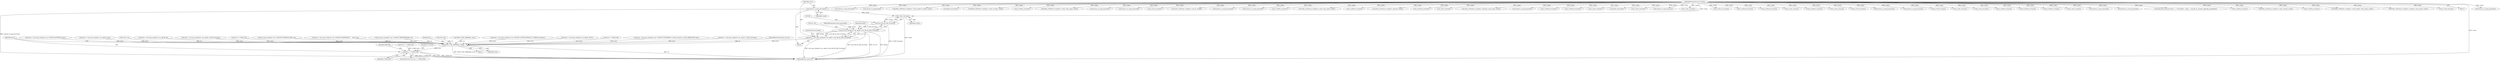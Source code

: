 digraph "0_php_124fb22a13fafa3648e4e15b4f207c7096d8155e@pointer" {
"1001673" [label="(Call,convert_to_long_ex(zvalue))"];
"1000120" [label="(MethodParameterIn,zval *zvalue)"];
"1001684" [label="(Call,Z_LVAL_P(zvalue))"];
"1001682" [label="(Call,(curl_off_t)Z_LVAL_P(zvalue))"];
"1001677" [label="(Call,curl_easy_setopt(ch->cp, option, (curl_off_t)Z_LVAL_P(zvalue)))"];
"1001675" [label="(Call,error = curl_easy_setopt(ch->cp, option, (curl_off_t)Z_LVAL_P(zvalue)))"];
"1001913" [label="(Call,SAVE_CURL_ERROR(ch, error))"];
"1001917" [label="(Call,error != CURLE_OK)"];
"1001748" [label="(Call,convert_to_string_ex(zvalue))"];
"1001468" [label="(Call,curl_easy_setopt(ch->cp, CURLOPT_PROGRESSDATA, ch))"];
"1001918" [label="(Identifier,error)"];
"1000270" [label="(Call,convert_to_long_ex(zvalue))"];
"1000130" [label="(Call,convert_to_long(zvalue))"];
"1000659" [label="(Call,ZVAL_COPY(&ch->handlers->write_header->stream, zvalue))"];
"1000868" [label="(Call,HASH_OF(zvalue))"];
"1001914" [label="(Identifier,ch)"];
"1000543" [label="(Call,ZVAL_COPY(&ch->handlers->write->stream, zvalue))"];
"1001789" [label="(Call,(void *)ch)"];
"1000378" [label="(Call,Z_STRVAL_P(zvalue))"];
"1001651" [label="(Call,ZVAL_COPY(&ch->handlers->write->func_name, zvalue))"];
"1001681" [label="(Identifier,option)"];
"1001917" [label="(Call,error != CURLE_OK)"];
"1001688" [label="(Call,convert_to_long_ex(zvalue))"];
"1001919" [label="(Identifier,CURLE_OK)"];
"1001674" [label="(Identifier,zvalue)"];
"1001440" [label="(Call,convert_to_string_ex(zvalue))"];
"1000999" [label="(Call,Z_LVAL_P(zvalue))"];
"1000824" [label="(Call,ZVAL_COPY(&ch->handlers->std_err, zvalue))"];
"1000361" [label="(Call,convert_to_string_ex(zvalue))"];
"1000316" [label="(Call,convert_to_string_ex(zvalue))"];
"1000367" [label="(Call,Z_STRVAL_P(zvalue))"];
"1001397" [label="(Call,SAVE_CURL_ERROR(ch, error))"];
"1001573" [label="(Call,ZVAL_COPY(&ch->handlers->read->func_name, zvalue))"];
"1000121" [label="(Block,)"];
"1001764" [label="(Call,Z_STRVAL_P(zvalue))"];
"1001913" [label="(Call,SAVE_CURL_ERROR(ch, error))"];
"1001401" [label="(Call,error != CURLE_OK)"];
"1001678" [label="(Call,ch->cp)"];
"1001710" [label="(Call,ZVAL_COPY(&ch->handlers->passwd, zvalue))"];
"1001685" [label="(Identifier,zvalue)"];
"1001926" [label="(Identifier,SUCCESS)"];
"1000356" [label="(Call,Z_STRLEN_P(zvalue))"];
"1001677" [label="(Call,curl_easy_setopt(ch->cp, option, (curl_off_t)Z_LVAL_P(zvalue)))"];
"1000758" [label="(Call,Z_RES_P(zvalue))"];
"1001893" [label="(Call,ZVAL_COPY(&ch->handlers->fnmatch->func_name, zvalue))"];
"1001451" [label="(Call,error = curl_easy_setopt(ch->cp, CURLOPT_COPYPOSTFIELDS, Z_STRVAL_P(zvalue)))"];
"1001594" [label="(Call,convert_to_long_ex(zvalue))"];
"1001766" [label="(Call,Z_STRLEN_P(zvalue))"];
"1000338" [label="(Call,error = curl_easy_setopt(ch->cp, option, NULL))"];
"1001449" [label="(Call,Z_STRLEN_P(zvalue))"];
"1001597" [label="(Call,Z_LVAL_P(zvalue))"];
"1001078" [label="(Call,HASH_OF(zvalue))"];
"1001774" [label="(Call,Z_LVAL_P(zvalue))"];
"1001682" [label="(Call,(curl_off_t)Z_LVAL_P(zvalue))"];
"1000440" [label="(Call,error = CURLE_OK)"];
"1001690" [label="(Call,error = curl_easy_setopt(ch->cp, CURLOPT_POSTREDIR, Z_LVAL_P(zvalue) & CURL_REDIR_POST_ALL))"];
"1000992" [label="(Call,error = curl_easy_setopt(ch->cp, option, Z_LVAL_P(zvalue)))"];
"1000230" [label="(Call,convert_to_long_ex(zvalue))"];
"1000277" [label="(Call,Z_LVAL_P(zvalue))"];
"1000335" [label="(Call,Z_ISNULL_P(zvalue))"];
"1000380" [label="(Call,Z_STRLEN_P(zvalue))"];
"1001915" [label="(Identifier,error)"];
"1000324" [label="(Call,Z_STRLEN_P(zvalue))"];
"1001684" [label="(Call,Z_LVAL_P(zvalue))"];
"1000266" [label="(Call,Z_LVAL_P(zvalue))"];
"1000118" [label="(MethodParameterIn,php_curl *ch)"];
"1001922" [label="(Identifier,FAILURE)"];
"1000369" [label="(Call,Z_STRLEN_P(zvalue))"];
"1000249" [label="(Call,Z_LVAL_P(zvalue))"];
"1000119" [label="(MethodParameterIn,zend_long option)"];
"1000120" [label="(MethodParameterIn,zval *zvalue)"];
"1000398" [label="(Call,Z_TYPE_P(zvalue))"];
"1000348" [label="(Call,convert_to_string_ex(zvalue))"];
"1001686" [label="(ControlStructure,break;)"];
"1001430" [label="(Call,error = curl_easy_setopt(ch->cp, CURLOPT_HTTPPOST, first))"];
"1000958" [label="(Call,error = curl_easy_setopt(ch->cp, option, slist))"];
"1001770" [label="(Call,convert_to_long_ex(zvalue))"];
"1000128" [label="(Block,)"];
"1001056" [label="(Call,Z_TYPE_P(zvalue))"];
"1001698" [label="(Call,Z_LVAL_P(zvalue))"];
"1000982" [label="(Call,Z_LVAL_P(zvalue))"];
"1001916" [label="(ControlStructure,if (error != CURLE_OK))"];
"1000322" [label="(Call,Z_STRVAL_P(zvalue))"];
"1001752" [label="(Call,Z_STRLEN_P(zvalue))"];
"1000354" [label="(Call,Z_STRVAL_P(zvalue))"];
"1001676" [label="(Identifier,error)"];
"1000134" [label="(Call,Z_LVAL_P(zvalue))"];
"1001733" [label="(Call,(void *) ch)"];
"1000970" [label="(Call,convert_to_long_ex(zvalue))"];
"1001675" [label="(Call,error = curl_easy_setopt(ch->cp, option, (curl_off_t)Z_LVAL_P(zvalue)))"];
"1000373" [label="(Call,convert_to_string_ex(zvalue))"];
"1000841" [label="(Call,error = curl_easy_setopt(ch->cp, option, fp))"];
"1000259" [label="(Call,error = curl_easy_setopt(ch->cp, option, Z_LVAL_P(zvalue)))"];
"1000404" [label="(Call,zend_fetch_resource(zvalue, -1, \"File-Handle\", &type, 1, php_file_le_stream(), php_file_le_pstream()))"];
"1001458" [label="(Call,Z_STRVAL_P(zvalue))"];
"1000760" [label="(Call,ZVAL_COPY(&ch->handlers->read->stream, zvalue))"];
"1001927" [label="(MethodReturn,static int)"];
"1001755" [label="(Call,Z_STRVAL_P(zvalue))"];
"1001032" [label="(Call,ZVAL_COPY(&ch->handlers->write_header->func_name, zvalue))"];
"1001523" [label="(Call,ZVAL_COPY(&ch->handlers->progress->func_name, zvalue))"];
"1000123" [label="(Call,error = CURLE_OK)"];
"1001838" [label="(Call,curl_easy_setopt(ch->cp, CURLOPT_FNMATCH_DATA, ch))"];
"1001060" [label="(Call,Z_TYPE_P(zvalue))"];
"1001726" [label="(Call,error = curl_easy_setopt(ch->cp, CURLOPT_PASSWDDATA,     (void *) ch))"];
"1001673" [label="(Call,convert_to_long_ex(zvalue))"];
"1001673" -> "1000128"  [label="AST: "];
"1001673" -> "1001674"  [label="CFG: "];
"1001674" -> "1001673"  [label="AST: "];
"1001676" -> "1001673"  [label="CFG: "];
"1001673" -> "1001927"  [label="DDG: convert_to_long_ex(zvalue)"];
"1000120" -> "1001673"  [label="DDG: zvalue"];
"1001673" -> "1001684"  [label="DDG: zvalue"];
"1000120" -> "1000117"  [label="AST: "];
"1000120" -> "1001927"  [label="DDG: zvalue"];
"1000120" -> "1000130"  [label="DDG: zvalue"];
"1000120" -> "1000134"  [label="DDG: zvalue"];
"1000120" -> "1000230"  [label="DDG: zvalue"];
"1000120" -> "1000249"  [label="DDG: zvalue"];
"1000120" -> "1000266"  [label="DDG: zvalue"];
"1000120" -> "1000270"  [label="DDG: zvalue"];
"1000120" -> "1000277"  [label="DDG: zvalue"];
"1000120" -> "1000316"  [label="DDG: zvalue"];
"1000120" -> "1000322"  [label="DDG: zvalue"];
"1000120" -> "1000324"  [label="DDG: zvalue"];
"1000120" -> "1000335"  [label="DDG: zvalue"];
"1000120" -> "1000348"  [label="DDG: zvalue"];
"1000120" -> "1000354"  [label="DDG: zvalue"];
"1000120" -> "1000356"  [label="DDG: zvalue"];
"1000120" -> "1000361"  [label="DDG: zvalue"];
"1000120" -> "1000367"  [label="DDG: zvalue"];
"1000120" -> "1000369"  [label="DDG: zvalue"];
"1000120" -> "1000373"  [label="DDG: zvalue"];
"1000120" -> "1000378"  [label="DDG: zvalue"];
"1000120" -> "1000380"  [label="DDG: zvalue"];
"1000120" -> "1000398"  [label="DDG: zvalue"];
"1000120" -> "1000404"  [label="DDG: zvalue"];
"1000120" -> "1000543"  [label="DDG: zvalue"];
"1000120" -> "1000659"  [label="DDG: zvalue"];
"1000120" -> "1000758"  [label="DDG: zvalue"];
"1000120" -> "1000760"  [label="DDG: zvalue"];
"1000120" -> "1000824"  [label="DDG: zvalue"];
"1000120" -> "1000868"  [label="DDG: zvalue"];
"1000120" -> "1000970"  [label="DDG: zvalue"];
"1000120" -> "1000982"  [label="DDG: zvalue"];
"1000120" -> "1000999"  [label="DDG: zvalue"];
"1000120" -> "1001032"  [label="DDG: zvalue"];
"1000120" -> "1001056"  [label="DDG: zvalue"];
"1000120" -> "1001060"  [label="DDG: zvalue"];
"1000120" -> "1001078"  [label="DDG: zvalue"];
"1000120" -> "1001440"  [label="DDG: zvalue"];
"1000120" -> "1001449"  [label="DDG: zvalue"];
"1000120" -> "1001458"  [label="DDG: zvalue"];
"1000120" -> "1001523"  [label="DDG: zvalue"];
"1000120" -> "1001573"  [label="DDG: zvalue"];
"1000120" -> "1001594"  [label="DDG: zvalue"];
"1000120" -> "1001597"  [label="DDG: zvalue"];
"1000120" -> "1001651"  [label="DDG: zvalue"];
"1000120" -> "1001684"  [label="DDG: zvalue"];
"1000120" -> "1001688"  [label="DDG: zvalue"];
"1000120" -> "1001698"  [label="DDG: zvalue"];
"1000120" -> "1001710"  [label="DDG: zvalue"];
"1000120" -> "1001748"  [label="DDG: zvalue"];
"1000120" -> "1001752"  [label="DDG: zvalue"];
"1000120" -> "1001755"  [label="DDG: zvalue"];
"1000120" -> "1001764"  [label="DDG: zvalue"];
"1000120" -> "1001766"  [label="DDG: zvalue"];
"1000120" -> "1001770"  [label="DDG: zvalue"];
"1000120" -> "1001774"  [label="DDG: zvalue"];
"1000120" -> "1001893"  [label="DDG: zvalue"];
"1001684" -> "1001682"  [label="AST: "];
"1001684" -> "1001685"  [label="CFG: "];
"1001685" -> "1001684"  [label="AST: "];
"1001682" -> "1001684"  [label="CFG: "];
"1001684" -> "1001927"  [label="DDG: zvalue"];
"1001684" -> "1001682"  [label="DDG: zvalue"];
"1001682" -> "1001677"  [label="AST: "];
"1001683" -> "1001682"  [label="AST: "];
"1001677" -> "1001682"  [label="CFG: "];
"1001682" -> "1001927"  [label="DDG: Z_LVAL_P(zvalue)"];
"1001682" -> "1001677"  [label="DDG: Z_LVAL_P(zvalue)"];
"1001677" -> "1001675"  [label="AST: "];
"1001678" -> "1001677"  [label="AST: "];
"1001681" -> "1001677"  [label="AST: "];
"1001675" -> "1001677"  [label="CFG: "];
"1001677" -> "1001927"  [label="DDG: (curl_off_t)Z_LVAL_P(zvalue)"];
"1001677" -> "1001927"  [label="DDG: ch->cp"];
"1001677" -> "1001927"  [label="DDG: option"];
"1001677" -> "1001675"  [label="DDG: ch->cp"];
"1001677" -> "1001675"  [label="DDG: option"];
"1001677" -> "1001675"  [label="DDG: (curl_off_t)Z_LVAL_P(zvalue)"];
"1000119" -> "1001677"  [label="DDG: option"];
"1001675" -> "1000128"  [label="AST: "];
"1001676" -> "1001675"  [label="AST: "];
"1001686" -> "1001675"  [label="CFG: "];
"1001675" -> "1001927"  [label="DDG: curl_easy_setopt(ch->cp, option, (curl_off_t)Z_LVAL_P(zvalue))"];
"1001675" -> "1001913"  [label="DDG: error"];
"1001913" -> "1000121"  [label="AST: "];
"1001913" -> "1001915"  [label="CFG: "];
"1001914" -> "1001913"  [label="AST: "];
"1001915" -> "1001913"  [label="AST: "];
"1001918" -> "1001913"  [label="CFG: "];
"1001913" -> "1001927"  [label="DDG: ch"];
"1001913" -> "1001927"  [label="DDG: SAVE_CURL_ERROR(ch, error)"];
"1001838" -> "1001913"  [label="DDG: ch"];
"1001733" -> "1001913"  [label="DDG: ch"];
"1001468" -> "1001913"  [label="DDG: ch"];
"1001789" -> "1001913"  [label="DDG: ch"];
"1001397" -> "1001913"  [label="DDG: ch"];
"1000118" -> "1001913"  [label="DDG: ch"];
"1001690" -> "1001913"  [label="DDG: error"];
"1000992" -> "1001913"  [label="DDG: error"];
"1001726" -> "1001913"  [label="DDG: error"];
"1000841" -> "1001913"  [label="DDG: error"];
"1000440" -> "1001913"  [label="DDG: error"];
"1000958" -> "1001913"  [label="DDG: error"];
"1001430" -> "1001913"  [label="DDG: error"];
"1000123" -> "1001913"  [label="DDG: error"];
"1001451" -> "1001913"  [label="DDG: error"];
"1000259" -> "1001913"  [label="DDG: error"];
"1000338" -> "1001913"  [label="DDG: error"];
"1001913" -> "1001917"  [label="DDG: error"];
"1001917" -> "1001916"  [label="AST: "];
"1001917" -> "1001919"  [label="CFG: "];
"1001918" -> "1001917"  [label="AST: "];
"1001919" -> "1001917"  [label="AST: "];
"1001922" -> "1001917"  [label="CFG: "];
"1001926" -> "1001917"  [label="CFG: "];
"1001917" -> "1001927"  [label="DDG: error"];
"1001917" -> "1001927"  [label="DDG: CURLE_OK"];
"1001917" -> "1001927"  [label="DDG: error != CURLE_OK"];
"1001401" -> "1001917"  [label="DDG: CURLE_OK"];
}
